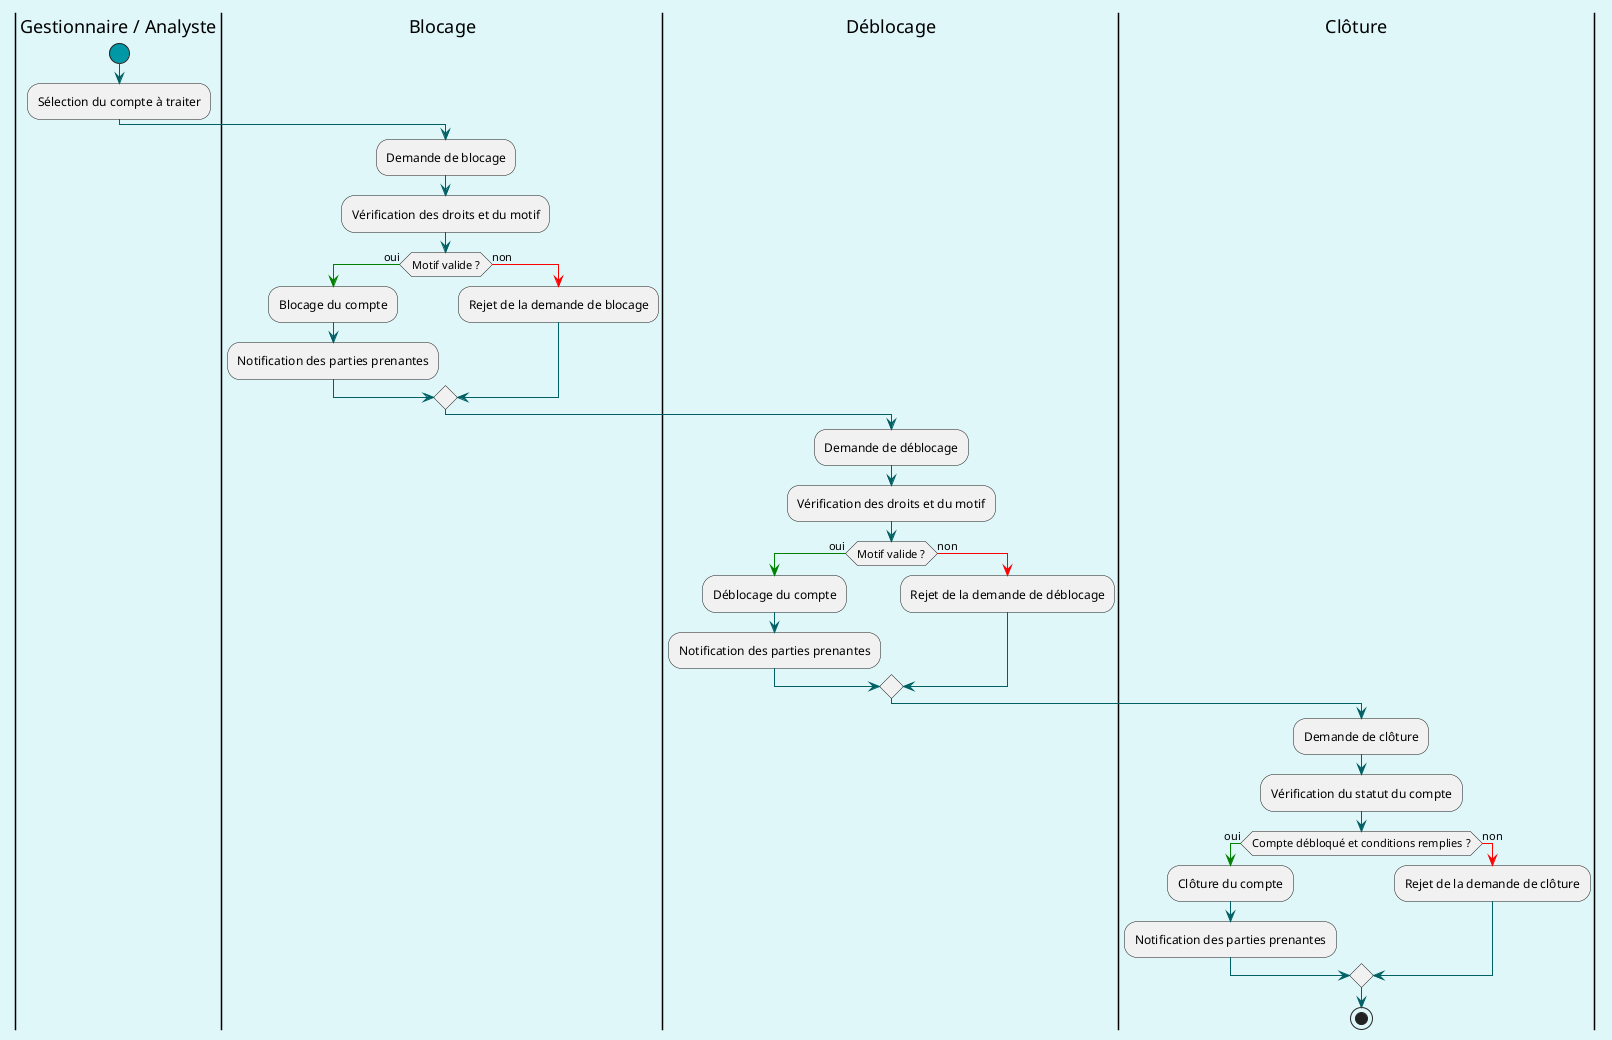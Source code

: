 @startuml DiagrammeActivitéBlocageDeblocage
skinparam backgroundColor #E0F7FA
skinparam activity {
    StartColor #0097A7
    EndColor #0097A7
    BarColor #006064
    ArrowColor #006064
}
skinparam colorArrowSeparationSpace 1

|Gestionnaire / Analyste|
start
:Sélection du compte à traiter;

|Blocage|
:Demande de blocage;
:Vérification des droits et du motif;
if (Motif valide ?) then (oui)
-[#green]->
    :Blocage du compte;
    :Notification des parties prenantes;
else (non)
-[#red]->
    :Rejet de la demande de blocage;
endif

|Déblocage|
:Demande de déblocage;
:Vérification des droits et du motif;
if (Motif valide ?) then (oui)
-[#green]->
    :Déblocage du compte;
    :Notification des parties prenantes;
else (non)
-[#red]->
    :Rejet de la demande de déblocage;
endif

|Clôture|
:Demande de clôture;
:Vérification du statut du compte;
if (Compte débloqué et conditions remplies ?) then (oui)
-[#green]->
    :Clôture du compte;
    :Notification des parties prenantes;
else (non)
-[#red]->
    :Rejet de la demande de clôture;
endif

stop
@enduml